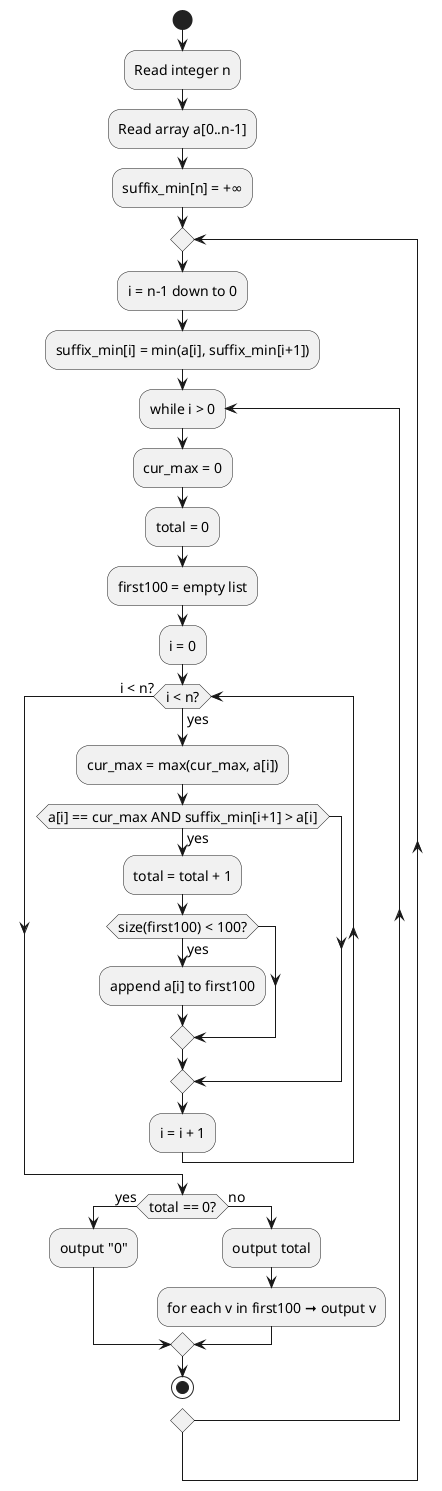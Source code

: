 @startuml TD
skinparam DefaultFontName 'Liga SFMono Nerd Font'
skinparam DefaultFontSize 14

start

:Read integer n;
:Read array a[0..n-1];

:suffix_min[n] = +∞;
repeat
    :i = n-1 down to 0;
    :suffix_min[i] = min(a[i], suffix_min[i+1]);
repeat :while i > 0

:cur_max = 0;
:total = 0;
:first100 = empty list;

:i = 0;
while (i < n?) is (yes)
    :cur_max = max(cur_max, a[i]);
    if (a[i] == cur_max AND suffix_min[i+1] > a[i]) then (yes)
        :total = total + 1;
        if (size(first100) < 100?) then (yes)
            :append a[i] to first100;
        endif
    endif
    :i = i + 1;
endwhile (i < n?)

if (total == 0?) then (yes)
    :output "0";
else (no)
    :output total;
    :for each v in first100 ➞ output v;
endif
stop
@enduml